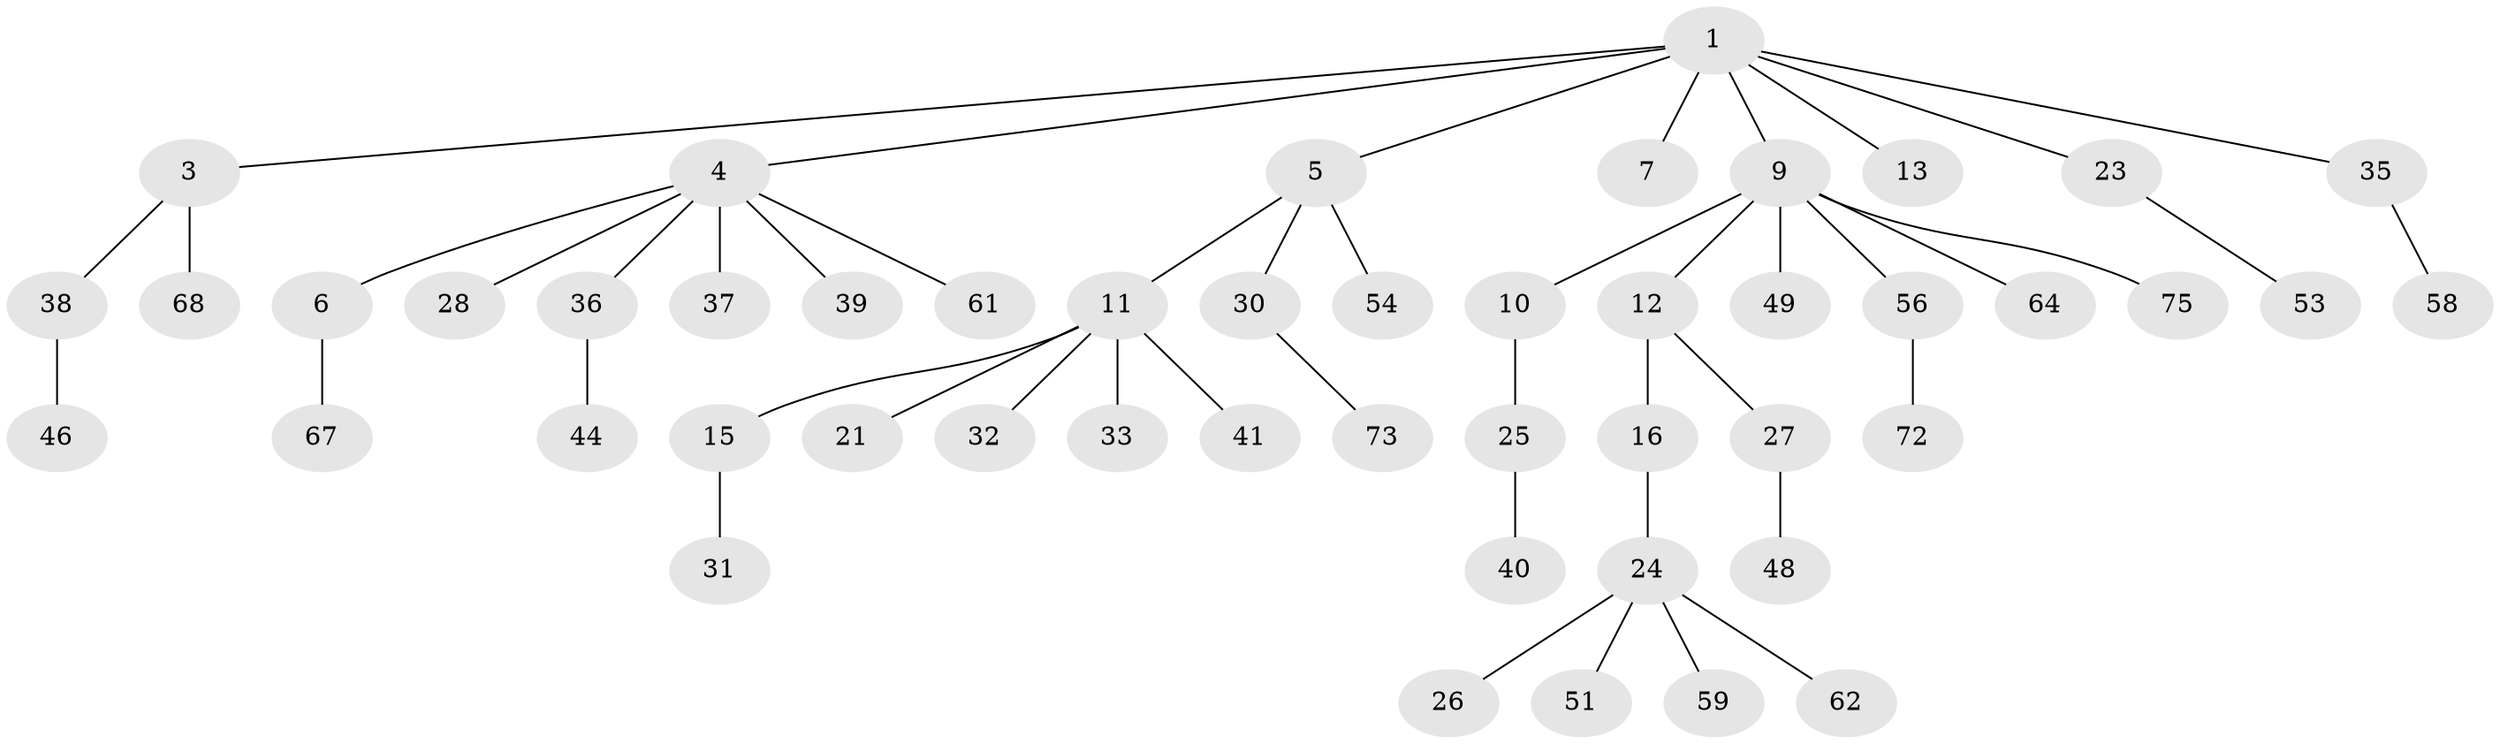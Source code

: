 // Generated by graph-tools (version 1.1) at 2025/24/03/03/25 07:24:08]
// undirected, 49 vertices, 48 edges
graph export_dot {
graph [start="1"]
  node [color=gray90,style=filled];
  1 [super="+2"];
  3 [super="+8"];
  4 [super="+17"];
  5 [super="+14"];
  6 [super="+20"];
  7 [super="+76"];
  9 [super="+18"];
  10;
  11 [super="+69"];
  12 [super="+63"];
  13 [super="+70"];
  15 [super="+22"];
  16 [super="+19"];
  21;
  23 [super="+43"];
  24 [super="+42"];
  25 [super="+52"];
  26;
  27 [super="+29"];
  28;
  30 [super="+34"];
  31 [super="+55"];
  32 [super="+47"];
  33;
  35 [super="+50"];
  36 [super="+45"];
  37;
  38;
  39;
  40 [super="+65"];
  41;
  44;
  46 [super="+60"];
  48;
  49;
  51;
  53;
  54;
  56 [super="+57"];
  58 [super="+66"];
  59 [super="+74"];
  61;
  62;
  64 [super="+71"];
  67;
  68;
  72;
  73;
  75;
  1 -- 3;
  1 -- 5;
  1 -- 13;
  1 -- 23;
  1 -- 35;
  1 -- 4;
  1 -- 9;
  1 -- 7;
  3 -- 38;
  3 -- 68;
  4 -- 6;
  4 -- 36;
  4 -- 39;
  4 -- 28;
  4 -- 37;
  4 -- 61;
  5 -- 11;
  5 -- 54;
  5 -- 30;
  6 -- 67;
  9 -- 10;
  9 -- 12;
  9 -- 49;
  9 -- 56;
  9 -- 64;
  9 -- 75;
  10 -- 25;
  11 -- 15;
  11 -- 21;
  11 -- 32;
  11 -- 33;
  11 -- 41;
  12 -- 16;
  12 -- 27;
  15 -- 31;
  16 -- 24;
  23 -- 53;
  24 -- 26;
  24 -- 51;
  24 -- 59;
  24 -- 62;
  25 -- 40;
  27 -- 48;
  30 -- 73;
  35 -- 58;
  36 -- 44;
  38 -- 46;
  56 -- 72;
}
